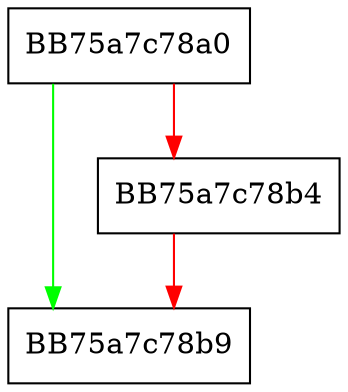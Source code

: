 digraph GetDynamicCollection {
  node [shape="box"];
  graph [splines=ortho];
  BB75a7c78a0 -> BB75a7c78b9 [color="green"];
  BB75a7c78a0 -> BB75a7c78b4 [color="red"];
  BB75a7c78b4 -> BB75a7c78b9 [color="red"];
}